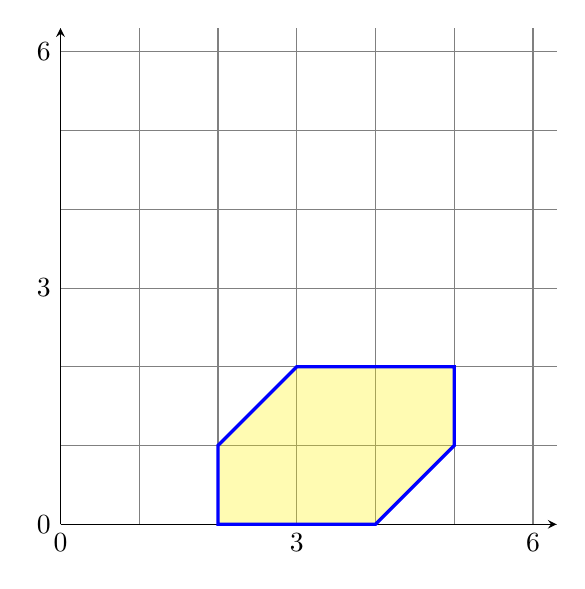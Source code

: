 \begin{tikzpicture}[
arrow/.style={draw,->,>=stealth},
]

%grid
\draw[black!50] (0,0) grid (6.3,6.3);
\draw[arrow] (0,0) -- (6.3,0);
\path (0,0) -- (6,0) node[pos=0,below] {0} node[pos=.5,below] {3} node[pos=1,below] {6};
\draw[arrow] (0,0) -- (0,6.3);
\path (0,0) -- (0,6) node[pos=0,left] {0} node[pos=.5,left] {3} node[pos=1,left] {6};

%area orig
\path[fill=yellow,opacity=.3]
(2,0) -- (4,0)
	--(5,1)
	--(5,2)
	--(3,2)
	--(2,1)
	--cycle
;


%bound
\path[draw,blue,very thick]
(2,0) -- (4,0)
	--(5,1)
	--(5,2)
	--(3,2)
	--(2,1)
	--cycle
;

\end{tikzpicture}